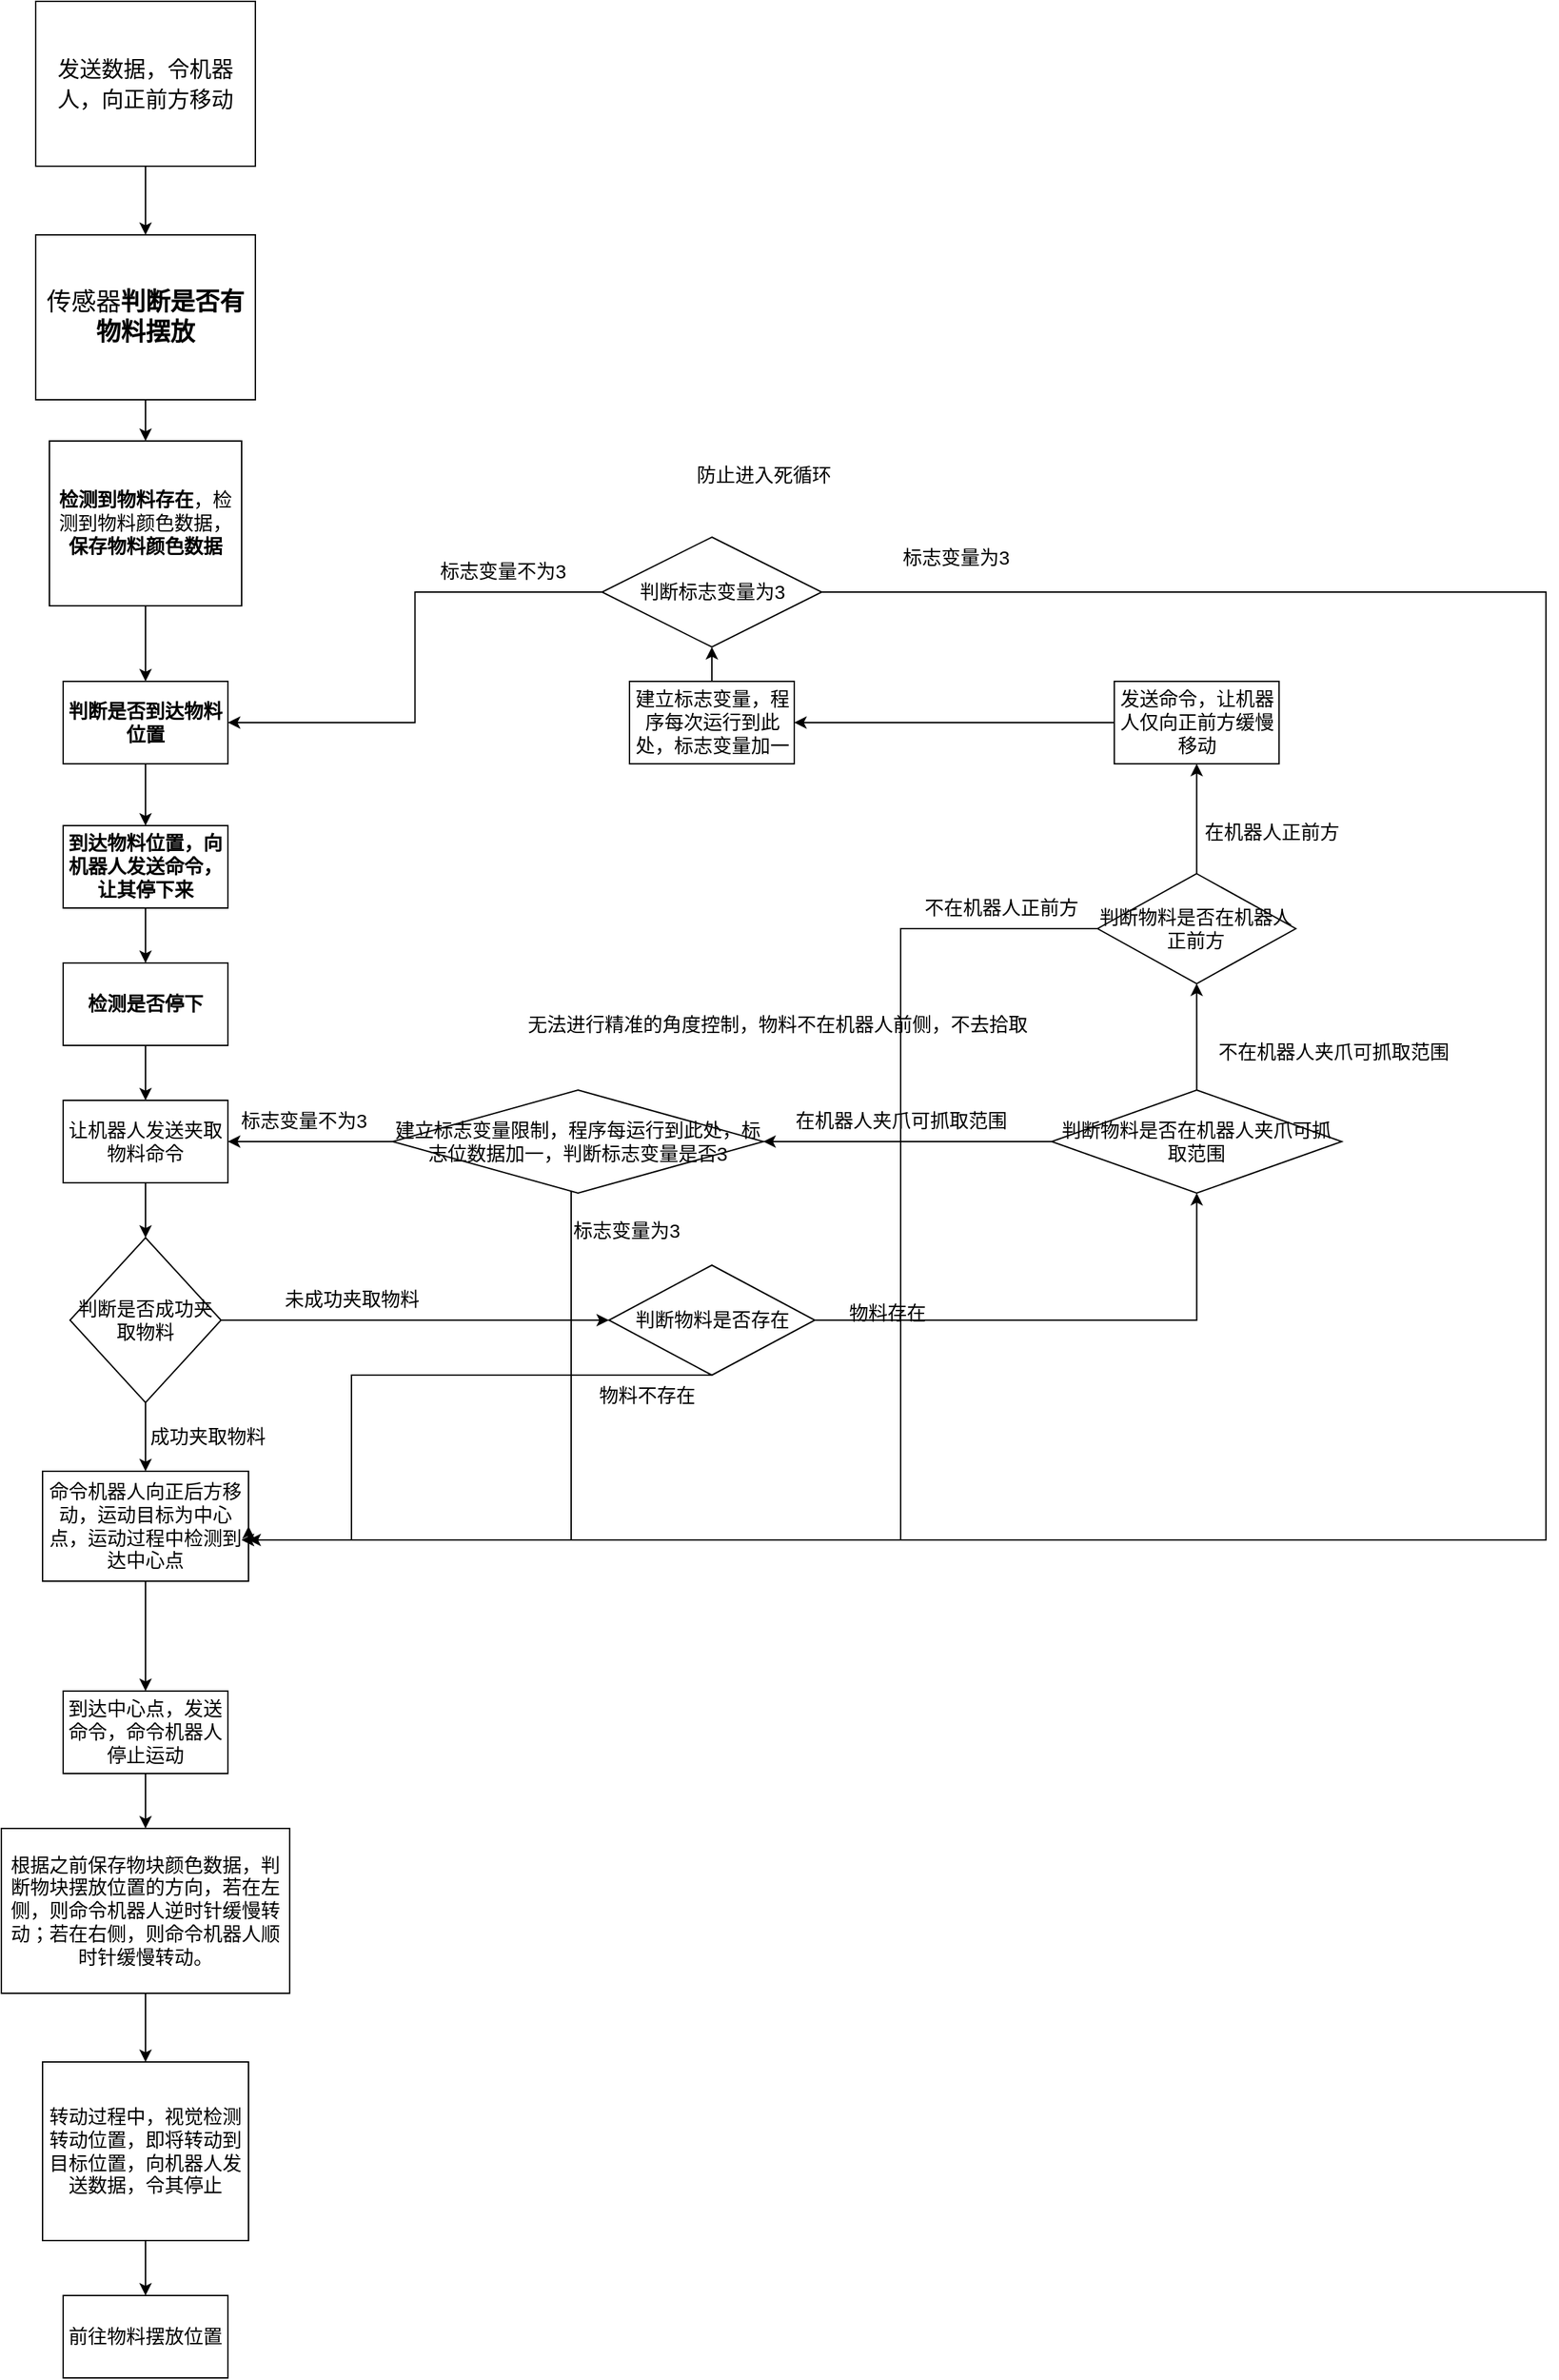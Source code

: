 <mxfile version="20.2.8" type="device"><diagram id="C5RBs43oDa-KdzZeNtuy" name="Page-1"><mxGraphModel dx="989" dy="610" grid="1" gridSize="10" guides="1" tooltips="1" connect="1" arrows="1" fold="1" page="1" pageScale="1" pageWidth="827" pageHeight="1169" math="0" shadow="0"><root><mxCell id="WIyWlLk6GJQsqaUBKTNV-0"/><mxCell id="WIyWlLk6GJQsqaUBKTNV-1" parent="WIyWlLk6GJQsqaUBKTNV-0"/><mxCell id="0SwBdeftx-rBkSLwl3Lr-65" value="" style="edgeStyle=orthogonalEdgeStyle;rounded=0;orthogonalLoop=1;jettySize=auto;html=1;fontSize=14;" edge="1" parent="WIyWlLk6GJQsqaUBKTNV-1" source="0SwBdeftx-rBkSLwl3Lr-63" target="0SwBdeftx-rBkSLwl3Lr-64"><mxGeometry relative="1" as="geometry"/></mxCell><mxCell id="0SwBdeftx-rBkSLwl3Lr-63" value="&lt;font size=&quot;3&quot;&gt;发送数据，令机器人，向正前方移动&lt;/font&gt;" style="rounded=0;whiteSpace=wrap;html=1;fontSize=18;" vertex="1" parent="WIyWlLk6GJQsqaUBKTNV-1"><mxGeometry x="330" y="30" width="160" height="120" as="geometry"/></mxCell><mxCell id="0SwBdeftx-rBkSLwl3Lr-73" value="" style="edgeStyle=orthogonalEdgeStyle;rounded=0;orthogonalLoop=1;jettySize=auto;html=1;fontSize=14;" edge="1" parent="WIyWlLk6GJQsqaUBKTNV-1" source="0SwBdeftx-rBkSLwl3Lr-64" target="0SwBdeftx-rBkSLwl3Lr-72"><mxGeometry relative="1" as="geometry"/></mxCell><mxCell id="0SwBdeftx-rBkSLwl3Lr-64" value="传感器&lt;b&gt;判断是否有物料摆放&lt;/b&gt;" style="whiteSpace=wrap;html=1;fontSize=18;rounded=0;" vertex="1" parent="WIyWlLk6GJQsqaUBKTNV-1"><mxGeometry x="330" y="200" width="160" height="120" as="geometry"/></mxCell><mxCell id="0SwBdeftx-rBkSLwl3Lr-75" value="" style="edgeStyle=orthogonalEdgeStyle;rounded=0;orthogonalLoop=1;jettySize=auto;html=1;fontSize=14;" edge="1" parent="WIyWlLk6GJQsqaUBKTNV-1" source="0SwBdeftx-rBkSLwl3Lr-72" target="0SwBdeftx-rBkSLwl3Lr-74"><mxGeometry relative="1" as="geometry"/></mxCell><mxCell id="0SwBdeftx-rBkSLwl3Lr-72" value="&lt;b&gt;检测到物料存在&lt;/b&gt;，检测到物料颜色数据，&lt;b&gt;保存物料颜色数据&lt;/b&gt;" style="whiteSpace=wrap;html=1;fontSize=14;" vertex="1" parent="WIyWlLk6GJQsqaUBKTNV-1"><mxGeometry x="340" y="350" width="140" height="120" as="geometry"/></mxCell><mxCell id="0SwBdeftx-rBkSLwl3Lr-77" value="" style="edgeStyle=orthogonalEdgeStyle;rounded=0;orthogonalLoop=1;jettySize=auto;html=1;fontSize=14;" edge="1" parent="WIyWlLk6GJQsqaUBKTNV-1" source="0SwBdeftx-rBkSLwl3Lr-74" target="0SwBdeftx-rBkSLwl3Lr-76"><mxGeometry relative="1" as="geometry"/></mxCell><mxCell id="0SwBdeftx-rBkSLwl3Lr-74" value="&lt;b&gt;判断是否到达物料位置&lt;/b&gt;" style="whiteSpace=wrap;html=1;fontSize=14;" vertex="1" parent="WIyWlLk6GJQsqaUBKTNV-1"><mxGeometry x="350" y="525" width="120" height="60" as="geometry"/></mxCell><mxCell id="0SwBdeftx-rBkSLwl3Lr-79" value="" style="edgeStyle=orthogonalEdgeStyle;rounded=0;orthogonalLoop=1;jettySize=auto;html=1;fontSize=14;" edge="1" parent="WIyWlLk6GJQsqaUBKTNV-1" source="0SwBdeftx-rBkSLwl3Lr-76" target="0SwBdeftx-rBkSLwl3Lr-78"><mxGeometry relative="1" as="geometry"/></mxCell><mxCell id="0SwBdeftx-rBkSLwl3Lr-76" value="&lt;b&gt;到达物料位置，向机器人发送命令，让其停下来&lt;/b&gt;" style="whiteSpace=wrap;html=1;fontSize=14;" vertex="1" parent="WIyWlLk6GJQsqaUBKTNV-1"><mxGeometry x="350" y="630" width="120" height="60" as="geometry"/></mxCell><mxCell id="0SwBdeftx-rBkSLwl3Lr-81" value="" style="edgeStyle=orthogonalEdgeStyle;rounded=0;orthogonalLoop=1;jettySize=auto;html=1;fontSize=14;" edge="1" parent="WIyWlLk6GJQsqaUBKTNV-1" source="0SwBdeftx-rBkSLwl3Lr-78" target="0SwBdeftx-rBkSLwl3Lr-80"><mxGeometry relative="1" as="geometry"/></mxCell><mxCell id="0SwBdeftx-rBkSLwl3Lr-78" value="&lt;b&gt;检测是否停下&lt;/b&gt;" style="whiteSpace=wrap;html=1;fontSize=14;" vertex="1" parent="WIyWlLk6GJQsqaUBKTNV-1"><mxGeometry x="350" y="730" width="120" height="60" as="geometry"/></mxCell><mxCell id="0SwBdeftx-rBkSLwl3Lr-83" value="" style="edgeStyle=orthogonalEdgeStyle;rounded=0;orthogonalLoop=1;jettySize=auto;html=1;fontSize=14;" edge="1" parent="WIyWlLk6GJQsqaUBKTNV-1" source="0SwBdeftx-rBkSLwl3Lr-80" target="0SwBdeftx-rBkSLwl3Lr-82"><mxGeometry relative="1" as="geometry"/></mxCell><mxCell id="0SwBdeftx-rBkSLwl3Lr-80" value="让机器人发送夹取物料命令" style="whiteSpace=wrap;html=1;fontSize=14;" vertex="1" parent="WIyWlLk6GJQsqaUBKTNV-1"><mxGeometry x="350" y="830" width="120" height="60" as="geometry"/></mxCell><mxCell id="0SwBdeftx-rBkSLwl3Lr-85" value="" style="edgeStyle=orthogonalEdgeStyle;rounded=0;orthogonalLoop=1;jettySize=auto;html=1;fontSize=14;" edge="1" parent="WIyWlLk6GJQsqaUBKTNV-1" source="0SwBdeftx-rBkSLwl3Lr-82" target="0SwBdeftx-rBkSLwl3Lr-84"><mxGeometry relative="1" as="geometry"/></mxCell><mxCell id="0SwBdeftx-rBkSLwl3Lr-104" value="" style="edgeStyle=orthogonalEdgeStyle;rounded=0;orthogonalLoop=1;jettySize=auto;html=1;fontSize=14;" edge="1" parent="WIyWlLk6GJQsqaUBKTNV-1" source="0SwBdeftx-rBkSLwl3Lr-82" target="0SwBdeftx-rBkSLwl3Lr-119"><mxGeometry relative="1" as="geometry"><mxPoint x="690" y="990" as="targetPoint"/></mxGeometry></mxCell><mxCell id="0SwBdeftx-rBkSLwl3Lr-82" value="判断是否成功夹取物料" style="rhombus;whiteSpace=wrap;html=1;fontSize=14;" vertex="1" parent="WIyWlLk6GJQsqaUBKTNV-1"><mxGeometry x="355" y="930" width="110" height="120" as="geometry"/></mxCell><mxCell id="0SwBdeftx-rBkSLwl3Lr-219" value="" style="edgeStyle=orthogonalEdgeStyle;rounded=0;orthogonalLoop=1;jettySize=auto;html=1;fontSize=14;" edge="1" parent="WIyWlLk6GJQsqaUBKTNV-1" source="0SwBdeftx-rBkSLwl3Lr-84" target="0SwBdeftx-rBkSLwl3Lr-218"><mxGeometry relative="1" as="geometry"/></mxCell><mxCell id="0SwBdeftx-rBkSLwl3Lr-84" value="命令机器人向正后方移动，运动目标为中心点，运动过程中检测到达中心点" style="whiteSpace=wrap;html=1;fontSize=14;" vertex="1" parent="WIyWlLk6GJQsqaUBKTNV-1"><mxGeometry x="335" y="1100" width="150" height="80" as="geometry"/></mxCell><mxCell id="0SwBdeftx-rBkSLwl3Lr-87" value="成功夹取物料" style="text;html=1;align=center;verticalAlign=middle;resizable=0;points=[];autosize=1;strokeColor=none;fillColor=none;fontSize=14;" vertex="1" parent="WIyWlLk6GJQsqaUBKTNV-1"><mxGeometry x="400" y="1060" width="110" height="30" as="geometry"/></mxCell><mxCell id="0SwBdeftx-rBkSLwl3Lr-121" style="edgeStyle=orthogonalEdgeStyle;rounded=0;orthogonalLoop=1;jettySize=auto;html=1;entryX=1;entryY=0.5;entryDx=0;entryDy=0;fontSize=14;exitX=0.5;exitY=1;exitDx=0;exitDy=0;" edge="1" parent="WIyWlLk6GJQsqaUBKTNV-1" source="0SwBdeftx-rBkSLwl3Lr-119" target="0SwBdeftx-rBkSLwl3Lr-84"><mxGeometry relative="1" as="geometry"><Array as="points"><mxPoint x="560" y="1030"/><mxPoint x="560" y="1150"/></Array></mxGeometry></mxCell><mxCell id="0SwBdeftx-rBkSLwl3Lr-141" value="" style="edgeStyle=orthogonalEdgeStyle;rounded=0;orthogonalLoop=1;jettySize=auto;html=1;fontSize=14;" edge="1" parent="WIyWlLk6GJQsqaUBKTNV-1" source="0SwBdeftx-rBkSLwl3Lr-119" target="0SwBdeftx-rBkSLwl3Lr-126"><mxGeometry relative="1" as="geometry"/></mxCell><mxCell id="0SwBdeftx-rBkSLwl3Lr-119" value="判断物料是否存在" style="rhombus;whiteSpace=wrap;html=1;fontSize=14;" vertex="1" parent="WIyWlLk6GJQsqaUBKTNV-1"><mxGeometry x="747.5" y="950" width="150" height="80" as="geometry"/></mxCell><mxCell id="0SwBdeftx-rBkSLwl3Lr-122" value="物料不存在" style="text;html=1;align=center;verticalAlign=middle;resizable=0;points=[];autosize=1;strokeColor=none;fillColor=none;fontSize=14;" vertex="1" parent="WIyWlLk6GJQsqaUBKTNV-1"><mxGeometry x="730" y="1030" width="90" height="30" as="geometry"/></mxCell><mxCell id="0SwBdeftx-rBkSLwl3Lr-125" value="物料存在" style="text;html=1;align=center;verticalAlign=middle;resizable=0;points=[];autosize=1;strokeColor=none;fillColor=none;fontSize=14;" vertex="1" parent="WIyWlLk6GJQsqaUBKTNV-1"><mxGeometry x="910" y="970" width="80" height="30" as="geometry"/></mxCell><mxCell id="0SwBdeftx-rBkSLwl3Lr-179" value="" style="edgeStyle=orthogonalEdgeStyle;rounded=0;orthogonalLoop=1;jettySize=auto;html=1;fontSize=14;" edge="1" parent="WIyWlLk6GJQsqaUBKTNV-1" source="0SwBdeftx-rBkSLwl3Lr-126" target="0SwBdeftx-rBkSLwl3Lr-178"><mxGeometry relative="1" as="geometry"/></mxCell><mxCell id="0SwBdeftx-rBkSLwl3Lr-214" value="" style="edgeStyle=orthogonalEdgeStyle;rounded=0;orthogonalLoop=1;jettySize=auto;html=1;fontSize=14;" edge="1" parent="WIyWlLk6GJQsqaUBKTNV-1" source="0SwBdeftx-rBkSLwl3Lr-126" target="0SwBdeftx-rBkSLwl3Lr-187"><mxGeometry relative="1" as="geometry"/></mxCell><mxCell id="0SwBdeftx-rBkSLwl3Lr-126" value="判断物料是否在机器人夹爪可抓取范围" style="rhombus;whiteSpace=wrap;html=1;fontSize=14;" vertex="1" parent="WIyWlLk6GJQsqaUBKTNV-1"><mxGeometry x="1070" y="822.5" width="211.25" height="75" as="geometry"/></mxCell><mxCell id="0SwBdeftx-rBkSLwl3Lr-135" value="未成功夹取物料" style="text;html=1;align=center;verticalAlign=middle;resizable=0;points=[];autosize=1;strokeColor=none;fillColor=none;fontSize=14;" vertex="1" parent="WIyWlLk6GJQsqaUBKTNV-1"><mxGeometry x="500" y="960" width="120" height="30" as="geometry"/></mxCell><mxCell id="0SwBdeftx-rBkSLwl3Lr-157" value="" style="edgeStyle=orthogonalEdgeStyle;rounded=0;orthogonalLoop=1;jettySize=auto;html=1;fontSize=14;" edge="1" parent="WIyWlLk6GJQsqaUBKTNV-1" source="0SwBdeftx-rBkSLwl3Lr-153" target="0SwBdeftx-rBkSLwl3Lr-156"><mxGeometry relative="1" as="geometry"/></mxCell><mxCell id="0SwBdeftx-rBkSLwl3Lr-153" value="建立标志变量，程序每次运行到此处，标志变量加一" style="whiteSpace=wrap;html=1;fontSize=14;" vertex="1" parent="WIyWlLk6GJQsqaUBKTNV-1"><mxGeometry x="762.5" y="525" width="120" height="60" as="geometry"/></mxCell><mxCell id="0SwBdeftx-rBkSLwl3Lr-158" style="edgeStyle=orthogonalEdgeStyle;rounded=0;orthogonalLoop=1;jettySize=auto;html=1;entryX=1;entryY=0.5;entryDx=0;entryDy=0;fontSize=14;" edge="1" parent="WIyWlLk6GJQsqaUBKTNV-1" source="0SwBdeftx-rBkSLwl3Lr-156" target="0SwBdeftx-rBkSLwl3Lr-74"><mxGeometry relative="1" as="geometry"/></mxCell><mxCell id="0SwBdeftx-rBkSLwl3Lr-162" style="edgeStyle=orthogonalEdgeStyle;rounded=0;orthogonalLoop=1;jettySize=auto;html=1;exitX=1;exitY=0.5;exitDx=0;exitDy=0;fontSize=14;" edge="1" parent="WIyWlLk6GJQsqaUBKTNV-1" source="0SwBdeftx-rBkSLwl3Lr-156"><mxGeometry relative="1" as="geometry"><mxPoint x="480" y="1150" as="targetPoint"/><Array as="points"><mxPoint x="1430" y="460"/><mxPoint x="1430" y="1150"/></Array></mxGeometry></mxCell><mxCell id="0SwBdeftx-rBkSLwl3Lr-156" value="判断标志变量为3" style="rhombus;whiteSpace=wrap;html=1;fontSize=14;" vertex="1" parent="WIyWlLk6GJQsqaUBKTNV-1"><mxGeometry x="742.5" y="420" width="160" height="80" as="geometry"/></mxCell><mxCell id="0SwBdeftx-rBkSLwl3Lr-159" value="标志变量为3" style="text;html=1;align=center;verticalAlign=middle;resizable=0;points=[];autosize=1;strokeColor=none;fillColor=none;fontSize=14;" vertex="1" parent="WIyWlLk6GJQsqaUBKTNV-1"><mxGeometry x="950" y="420" width="100" height="30" as="geometry"/></mxCell><mxCell id="0SwBdeftx-rBkSLwl3Lr-161" value="标志变量不为3" style="text;html=1;align=center;verticalAlign=middle;resizable=0;points=[];autosize=1;strokeColor=none;fillColor=none;fontSize=14;" vertex="1" parent="WIyWlLk6GJQsqaUBKTNV-1"><mxGeometry x="610" y="430" width="120" height="30" as="geometry"/></mxCell><mxCell id="0SwBdeftx-rBkSLwl3Lr-163" value="防止进入死循环" style="text;html=1;align=center;verticalAlign=middle;resizable=0;points=[];autosize=1;strokeColor=none;fillColor=none;fontSize=14;" vertex="1" parent="WIyWlLk6GJQsqaUBKTNV-1"><mxGeometry x="800" y="360" width="120" height="30" as="geometry"/></mxCell><mxCell id="0SwBdeftx-rBkSLwl3Lr-170" value="在机器人夹爪可抓取范围" style="text;html=1;align=center;verticalAlign=middle;resizable=0;points=[];autosize=1;strokeColor=none;fillColor=none;fontSize=14;" vertex="1" parent="WIyWlLk6GJQsqaUBKTNV-1"><mxGeometry x="870" y="830" width="180" height="30" as="geometry"/></mxCell><mxCell id="0SwBdeftx-rBkSLwl3Lr-171" value="不在机器人夹爪可抓取范围" style="text;html=1;align=center;verticalAlign=middle;resizable=0;points=[];autosize=1;strokeColor=none;fillColor=none;fontSize=14;" vertex="1" parent="WIyWlLk6GJQsqaUBKTNV-1"><mxGeometry x="1180" y="780" width="190" height="30" as="geometry"/></mxCell><mxCell id="0SwBdeftx-rBkSLwl3Lr-180" value="" style="edgeStyle=orthogonalEdgeStyle;rounded=0;orthogonalLoop=1;jettySize=auto;html=1;fontSize=14;" edge="1" parent="WIyWlLk6GJQsqaUBKTNV-1" source="0SwBdeftx-rBkSLwl3Lr-178" target="0SwBdeftx-rBkSLwl3Lr-80"><mxGeometry relative="1" as="geometry"/></mxCell><mxCell id="0SwBdeftx-rBkSLwl3Lr-182" style="edgeStyle=orthogonalEdgeStyle;rounded=0;orthogonalLoop=1;jettySize=auto;html=1;fontSize=14;" edge="1" parent="WIyWlLk6GJQsqaUBKTNV-1" source="0SwBdeftx-rBkSLwl3Lr-178" target="0SwBdeftx-rBkSLwl3Lr-84"><mxGeometry relative="1" as="geometry"><mxPoint x="530" y="1190" as="targetPoint"/><Array as="points"><mxPoint x="720" y="1150"/></Array></mxGeometry></mxCell><mxCell id="0SwBdeftx-rBkSLwl3Lr-178" value="建立标志变量限制，程序每运行到此处，标志位数据加一，判断标志变量是否3" style="rhombus;whiteSpace=wrap;html=1;fontSize=14;" vertex="1" parent="WIyWlLk6GJQsqaUBKTNV-1"><mxGeometry x="590" y="822.5" width="270" height="75" as="geometry"/></mxCell><mxCell id="0SwBdeftx-rBkSLwl3Lr-181" value="标志变量不为3" style="text;html=1;align=center;verticalAlign=middle;resizable=0;points=[];autosize=1;strokeColor=none;fillColor=none;fontSize=14;" vertex="1" parent="WIyWlLk6GJQsqaUBKTNV-1"><mxGeometry x="465" y="830" width="120" height="30" as="geometry"/></mxCell><mxCell id="0SwBdeftx-rBkSLwl3Lr-183" value="标志变量为3" style="text;html=1;align=center;verticalAlign=middle;resizable=0;points=[];autosize=1;strokeColor=none;fillColor=none;fontSize=14;" vertex="1" parent="WIyWlLk6GJQsqaUBKTNV-1"><mxGeometry x="710" y="910" width="100" height="30" as="geometry"/></mxCell><mxCell id="0SwBdeftx-rBkSLwl3Lr-190" value="" style="edgeStyle=orthogonalEdgeStyle;rounded=0;orthogonalLoop=1;jettySize=auto;html=1;fontSize=14;" edge="1" parent="WIyWlLk6GJQsqaUBKTNV-1" source="0SwBdeftx-rBkSLwl3Lr-187" target="0SwBdeftx-rBkSLwl3Lr-189"><mxGeometry relative="1" as="geometry"/></mxCell><mxCell id="0SwBdeftx-rBkSLwl3Lr-193" value="" style="edgeStyle=orthogonalEdgeStyle;rounded=0;orthogonalLoop=1;jettySize=auto;html=1;fontSize=14;" edge="1" parent="WIyWlLk6GJQsqaUBKTNV-1" source="0SwBdeftx-rBkSLwl3Lr-187"><mxGeometry relative="1" as="geometry"><mxPoint x="480" y="1150" as="targetPoint"/><Array as="points"><mxPoint x="960" y="705"/><mxPoint x="960" y="1150"/><mxPoint x="510" y="1150"/></Array></mxGeometry></mxCell><mxCell id="0SwBdeftx-rBkSLwl3Lr-187" value="判断物料是否在机器人正前方" style="rhombus;whiteSpace=wrap;html=1;fontSize=14;" vertex="1" parent="WIyWlLk6GJQsqaUBKTNV-1"><mxGeometry x="1103.43" y="665" width="144.38" height="80" as="geometry"/></mxCell><mxCell id="0SwBdeftx-rBkSLwl3Lr-191" style="edgeStyle=orthogonalEdgeStyle;rounded=0;orthogonalLoop=1;jettySize=auto;html=1;entryX=1;entryY=0.5;entryDx=0;entryDy=0;fontSize=14;" edge="1" parent="WIyWlLk6GJQsqaUBKTNV-1" source="0SwBdeftx-rBkSLwl3Lr-189" target="0SwBdeftx-rBkSLwl3Lr-153"><mxGeometry relative="1" as="geometry"/></mxCell><mxCell id="0SwBdeftx-rBkSLwl3Lr-189" value="发送命令，让机器人仅向正前方缓慢移动" style="whiteSpace=wrap;html=1;fontSize=14;" vertex="1" parent="WIyWlLk6GJQsqaUBKTNV-1"><mxGeometry x="1115.62" y="525" width="120" height="60" as="geometry"/></mxCell><mxCell id="0SwBdeftx-rBkSLwl3Lr-194" value="在机器人正前方" style="text;html=1;align=center;verticalAlign=middle;resizable=0;points=[];autosize=1;strokeColor=none;fillColor=none;fontSize=14;" vertex="1" parent="WIyWlLk6GJQsqaUBKTNV-1"><mxGeometry x="1170" y="620" width="120" height="30" as="geometry"/></mxCell><mxCell id="0SwBdeftx-rBkSLwl3Lr-195" value="不在机器人正前方" style="text;html=1;align=center;verticalAlign=middle;resizable=0;points=[];autosize=1;strokeColor=none;fillColor=none;fontSize=14;" vertex="1" parent="WIyWlLk6GJQsqaUBKTNV-1"><mxGeometry x="963.43" y="675" width="140" height="30" as="geometry"/></mxCell><mxCell id="0SwBdeftx-rBkSLwl3Lr-217" value="无法进行精准的角度控制，物料不在机器人前侧，不去拾取" style="text;html=1;align=center;verticalAlign=middle;resizable=0;points=[];autosize=1;strokeColor=none;fillColor=none;fontSize=14;" vertex="1" parent="WIyWlLk6GJQsqaUBKTNV-1"><mxGeometry x="675" y="760" width="390" height="30" as="geometry"/></mxCell><mxCell id="0SwBdeftx-rBkSLwl3Lr-225" value="" style="edgeStyle=orthogonalEdgeStyle;rounded=0;orthogonalLoop=1;jettySize=auto;html=1;fontSize=14;" edge="1" parent="WIyWlLk6GJQsqaUBKTNV-1" source="0SwBdeftx-rBkSLwl3Lr-218" target="0SwBdeftx-rBkSLwl3Lr-224"><mxGeometry relative="1" as="geometry"/></mxCell><mxCell id="0SwBdeftx-rBkSLwl3Lr-218" value="到达中心点，发送命令，命令机器人停止运动" style="whiteSpace=wrap;html=1;fontSize=14;" vertex="1" parent="WIyWlLk6GJQsqaUBKTNV-1"><mxGeometry x="350" y="1260" width="120" height="60" as="geometry"/></mxCell><mxCell id="0SwBdeftx-rBkSLwl3Lr-227" value="" style="edgeStyle=orthogonalEdgeStyle;rounded=0;orthogonalLoop=1;jettySize=auto;html=1;fontSize=14;" edge="1" parent="WIyWlLk6GJQsqaUBKTNV-1" source="0SwBdeftx-rBkSLwl3Lr-224" target="0SwBdeftx-rBkSLwl3Lr-226"><mxGeometry relative="1" as="geometry"/></mxCell><mxCell id="0SwBdeftx-rBkSLwl3Lr-224" value="根据之前保存物块颜色数据，判断物块摆放位置的方向，若在左侧，则命令机器人逆时针缓慢转动；若在右侧，则命令机器人顺时针缓慢转动。" style="whiteSpace=wrap;html=1;fontSize=14;" vertex="1" parent="WIyWlLk6GJQsqaUBKTNV-1"><mxGeometry x="305" y="1360" width="210" height="120" as="geometry"/></mxCell><mxCell id="0SwBdeftx-rBkSLwl3Lr-229" value="" style="edgeStyle=orthogonalEdgeStyle;rounded=0;orthogonalLoop=1;jettySize=auto;html=1;fontSize=14;" edge="1" parent="WIyWlLk6GJQsqaUBKTNV-1" source="0SwBdeftx-rBkSLwl3Lr-226" target="0SwBdeftx-rBkSLwl3Lr-228"><mxGeometry relative="1" as="geometry"/></mxCell><mxCell id="0SwBdeftx-rBkSLwl3Lr-226" value="转动过程中，视觉检测转动位置，即将转动到目标位置，向机器人发送数据，令其停止" style="whiteSpace=wrap;html=1;fontSize=14;" vertex="1" parent="WIyWlLk6GJQsqaUBKTNV-1"><mxGeometry x="335" y="1530" width="150" height="130" as="geometry"/></mxCell><mxCell id="0SwBdeftx-rBkSLwl3Lr-228" value="前往物料摆放位置" style="whiteSpace=wrap;html=1;fontSize=14;" vertex="1" parent="WIyWlLk6GJQsqaUBKTNV-1"><mxGeometry x="350" y="1700" width="120" height="60" as="geometry"/></mxCell></root></mxGraphModel></diagram></mxfile>